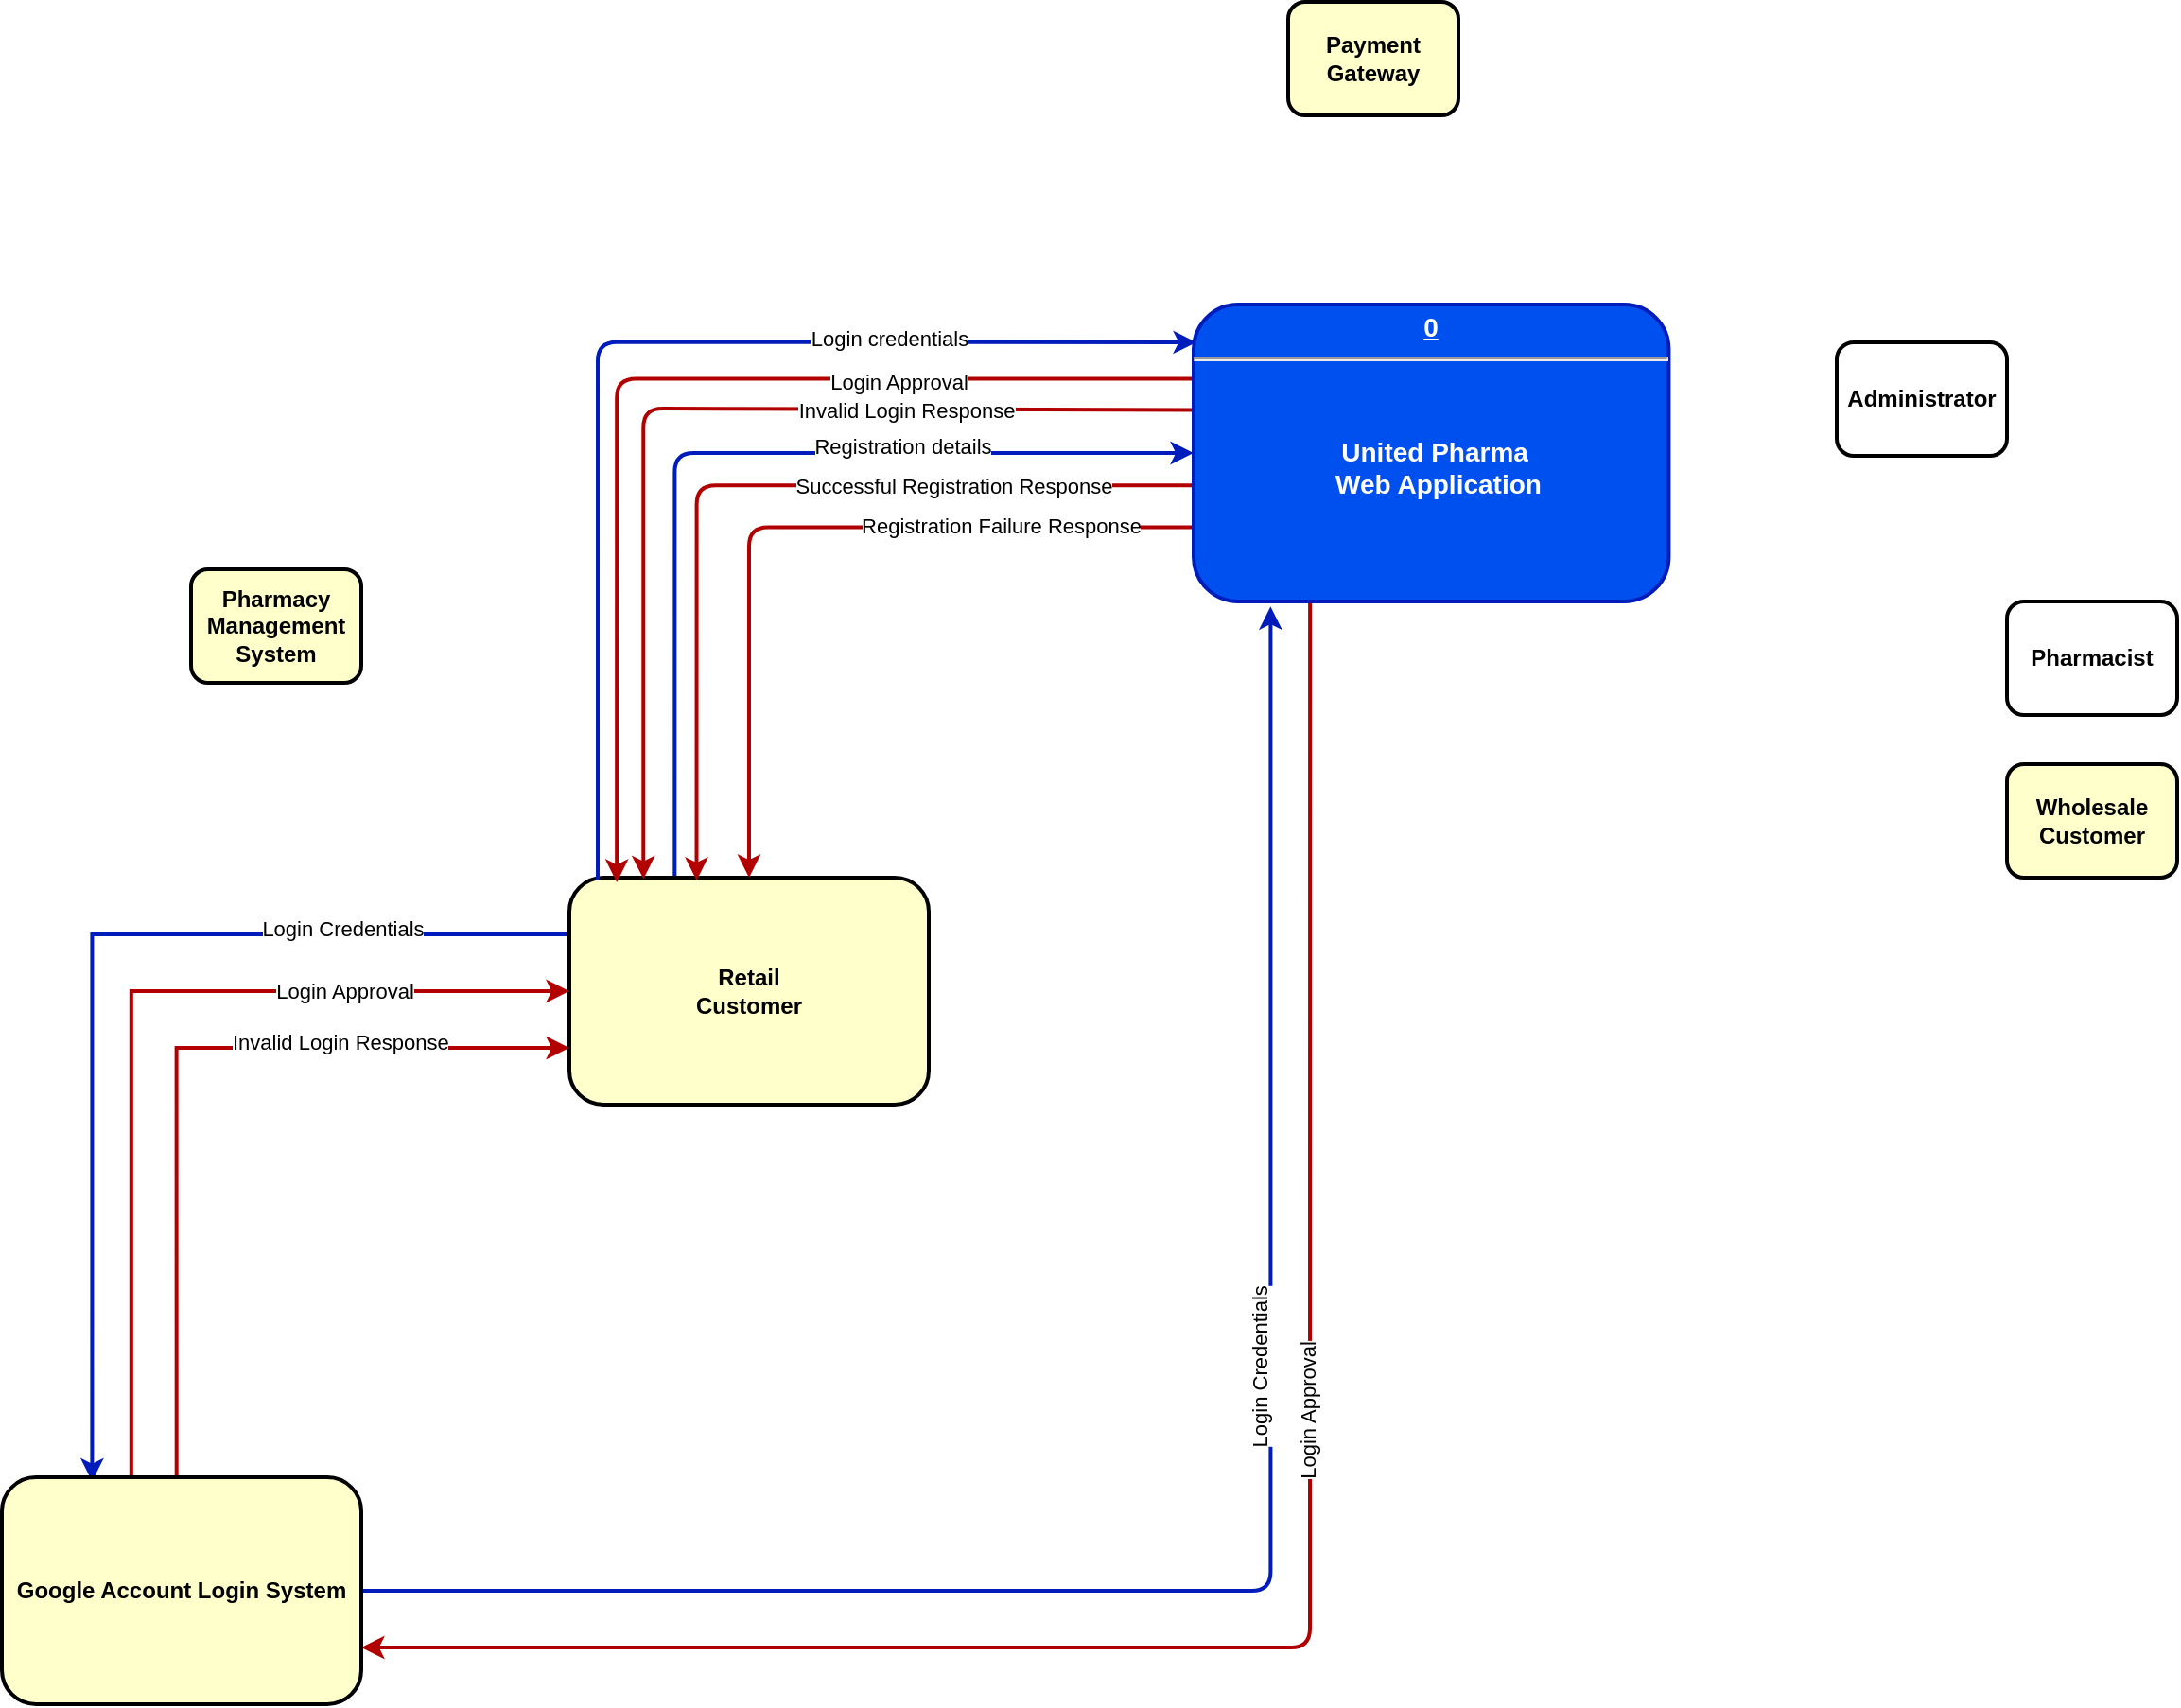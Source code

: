 <mxfile version="21.6.2" type="github">
  <diagram name="Page-1" id="c7558073-3199-34d8-9f00-42111426c3f3">
    <mxGraphModel dx="1035" dy="522" grid="1" gridSize="10" guides="1" tooltips="1" connect="1" arrows="1" fold="1" page="1" pageScale="1" pageWidth="1654" pageHeight="2336" background="none" math="0" shadow="0">
      <root>
        <mxCell id="0" />
        <mxCell id="1" parent="0" />
        <mxCell id="LAr76dedplg_a-63oy3K-29" style="edgeStyle=orthogonalEdgeStyle;rounded=1;orthogonalLoop=1;jettySize=auto;html=1;entryX=0;entryY=0.5;entryDx=0;entryDy=0;strokeWidth=2;exitX=0.293;exitY=-0.006;exitDx=0;exitDy=0;exitPerimeter=0;strokeColor=#001DBC;fillColor=#0050ef;" edge="1" parent="1" source="LEWASo-noqgJ5dtIMuOe-100" target="LEWASo-noqgJ5dtIMuOe-126">
          <mxGeometry relative="1" as="geometry" />
        </mxCell>
        <mxCell id="LAr76dedplg_a-63oy3K-30" value="Registration details" style="edgeLabel;html=1;align=center;verticalAlign=bottom;resizable=0;points=[];" vertex="1" connectable="0" parent="LAr76dedplg_a-63oy3K-29">
          <mxGeometry x="0.341" y="-5" relative="1" as="geometry">
            <mxPoint x="10" as="offset" />
          </mxGeometry>
        </mxCell>
        <mxCell id="LAr76dedplg_a-63oy3K-37" style="edgeStyle=orthogonalEdgeStyle;rounded=0;orthogonalLoop=1;jettySize=auto;html=1;entryX=0.251;entryY=0.019;entryDx=0;entryDy=0;entryPerimeter=0;strokeColor=#001DBC;strokeWidth=2;exitX=0;exitY=0.25;exitDx=0;exitDy=0;fillColor=#0050ef;" edge="1" parent="1" source="LEWASo-noqgJ5dtIMuOe-100" target="LAr76dedplg_a-63oy3K-36">
          <mxGeometry relative="1" as="geometry" />
        </mxCell>
        <mxCell id="LAr76dedplg_a-63oy3K-38" value="Login Credentials" style="edgeLabel;html=1;align=center;verticalAlign=middle;resizable=0;points=[];horizontal=1;" vertex="1" connectable="0" parent="LAr76dedplg_a-63oy3K-37">
          <mxGeometry x="-0.016" y="3" relative="1" as="geometry">
            <mxPoint x="129" y="-17" as="offset" />
          </mxGeometry>
        </mxCell>
        <mxCell id="LEWASo-noqgJ5dtIMuOe-100" value="Retail&#xa;Customer" style="whiteSpace=wrap;align=center;verticalAlign=middle;fontStyle=1;strokeWidth=2;fillColor=#FFFFCC;labelBackgroundColor=none;rounded=1;fillOpacity=100;" parent="1" vertex="1">
          <mxGeometry x="340" y="1123" width="190" height="120" as="geometry" />
        </mxCell>
        <mxCell id="LEWASo-noqgJ5dtIMuOe-97" value="Administrator" style="whiteSpace=wrap;align=center;verticalAlign=middle;fontStyle=1;strokeWidth=2;labelBackgroundColor=none;rounded=1;fillOpacity=100;" parent="1" vertex="1">
          <mxGeometry x="1010" y="840" width="90" height="60" as="geometry" />
        </mxCell>
        <mxCell id="LEWASo-noqgJ5dtIMuOe-98" value="Pharmacist" style="whiteSpace=wrap;align=center;verticalAlign=middle;fontStyle=1;strokeWidth=2;labelBackgroundColor=none;rounded=1;fillOpacity=100;" parent="1" vertex="1">
          <mxGeometry x="1100" y="977" width="90" height="60" as="geometry" />
        </mxCell>
        <mxCell id="LEWASo-noqgJ5dtIMuOe-99" value="Wholesale Customer" style="whiteSpace=wrap;align=center;verticalAlign=middle;fontStyle=1;strokeWidth=2;fillColor=#FFFFCC;labelBackgroundColor=none;rounded=1;fillOpacity=100;" parent="1" vertex="1">
          <mxGeometry x="1100" y="1063" width="90" height="60" as="geometry" />
        </mxCell>
        <mxCell id="LAr76dedplg_a-63oy3K-15" style="edgeStyle=orthogonalEdgeStyle;rounded=1;orthogonalLoop=1;jettySize=auto;html=1;exitX=0.079;exitY=0.01;exitDx=0;exitDy=0;strokeWidth=2;fillOpacity=100;strokeColor=#001DBC;entryX=0.006;entryY=0.127;entryDx=0;entryDy=0;exitPerimeter=0;elbow=vertical;entryPerimeter=0;fillColor=#0050ef;" edge="1" parent="1" source="LEWASo-noqgJ5dtIMuOe-100" target="LEWASo-noqgJ5dtIMuOe-126">
          <mxGeometry relative="1" as="geometry">
            <Array as="points">
              <mxPoint x="355" y="840" />
            </Array>
          </mxGeometry>
        </mxCell>
        <mxCell id="LAr76dedplg_a-63oy3K-26" value="Login credentials" style="edgeLabel;html=1;align=center;verticalAlign=middle;resizable=0;points=[];" vertex="1" connectable="0" parent="LAr76dedplg_a-63oy3K-15">
          <mxGeometry x="0.46" y="2" relative="1" as="geometry">
            <mxPoint as="offset" />
          </mxGeometry>
        </mxCell>
        <mxCell id="LAr76dedplg_a-63oy3K-17" style="edgeStyle=elbowEdgeStyle;rounded=1;orthogonalLoop=1;jettySize=auto;html=1;strokeWidth=2;fillColor=#e51400;strokeColor=#B20000;elbow=vertical;exitX=0.002;exitY=0.355;exitDx=0;exitDy=0;entryX=0.206;entryY=0.006;entryDx=0;entryDy=0;entryPerimeter=0;exitPerimeter=0;" edge="1" parent="1" source="LEWASo-noqgJ5dtIMuOe-126" target="LEWASo-noqgJ5dtIMuOe-100">
          <mxGeometry relative="1" as="geometry">
            <mxPoint x="380" y="1128" as="targetPoint" />
            <Array as="points">
              <mxPoint x="530" y="875" />
            </Array>
          </mxGeometry>
        </mxCell>
        <mxCell id="LAr76dedplg_a-63oy3K-28" value="Invalid Login Response" style="edgeLabel;html=1;align=center;verticalAlign=middle;resizable=0;points=[];" vertex="1" connectable="0" parent="LAr76dedplg_a-63oy3K-17">
          <mxGeometry x="-0.433" y="-3" relative="1" as="geometry">
            <mxPoint y="4" as="offset" />
          </mxGeometry>
        </mxCell>
        <mxCell id="LEWASo-noqgJ5dtIMuOe-101" value="Pharmacy Management System" style="whiteSpace=wrap;align=center;verticalAlign=middle;fontStyle=1;strokeWidth=2;fillColor=#FFFFCC;labelBackgroundColor=none;rounded=1;fillOpacity=100;" parent="1" vertex="1">
          <mxGeometry x="140" y="960" width="90" height="60" as="geometry" />
        </mxCell>
        <mxCell id="LEWASo-noqgJ5dtIMuOe-102" value="Payment Gateway" style="whiteSpace=wrap;align=center;verticalAlign=middle;fontStyle=1;strokeWidth=2;fillColor=#FFFFCC;labelBackgroundColor=none;rounded=1;fillOpacity=100;" parent="1" vertex="1">
          <mxGeometry x="720" y="660" width="90" height="60" as="geometry" />
        </mxCell>
        <mxCell id="LAr76dedplg_a-63oy3K-19" style="edgeStyle=orthogonalEdgeStyle;rounded=1;orthogonalLoop=1;jettySize=auto;html=1;strokeWidth=2;fillColor=#e51400;strokeColor=#B20000;entryX=0.132;entryY=0.021;entryDx=0;entryDy=0;entryPerimeter=0;elbow=vertical;exitX=0;exitY=0.25;exitDx=0;exitDy=0;" edge="1" parent="1" source="LEWASo-noqgJ5dtIMuOe-126" target="LEWASo-noqgJ5dtIMuOe-100">
          <mxGeometry relative="1" as="geometry">
            <mxPoint x="576.77" y="888.37" as="sourcePoint" />
            <mxPoint x="380" y="1127" as="targetPoint" />
            <Array as="points">
              <mxPoint x="365" y="859" />
            </Array>
          </mxGeometry>
        </mxCell>
        <mxCell id="LAr76dedplg_a-63oy3K-27" value="Login Approval" style="edgeLabel;html=1;align=center;verticalAlign=middle;resizable=0;points=[];" vertex="1" connectable="0" parent="LAr76dedplg_a-63oy3K-19">
          <mxGeometry x="-0.452" y="1" relative="1" as="geometry">
            <mxPoint as="offset" />
          </mxGeometry>
        </mxCell>
        <mxCell id="LAr76dedplg_a-63oy3K-31" style="edgeStyle=orthogonalEdgeStyle;rounded=1;orthogonalLoop=1;jettySize=auto;html=1;exitX=-0.002;exitY=0.609;exitDx=0;exitDy=0;entryX=0.354;entryY=0.012;entryDx=0;entryDy=0;entryPerimeter=0;strokeWidth=2;fillColor=#e51400;strokeColor=#B20000;exitPerimeter=0;" edge="1" parent="1" source="LEWASo-noqgJ5dtIMuOe-126" target="LEWASo-noqgJ5dtIMuOe-100">
          <mxGeometry relative="1" as="geometry" />
        </mxCell>
        <mxCell id="LAr76dedplg_a-63oy3K-32" value="Successful Registration Response" style="edgeLabel;html=1;align=center;verticalAlign=middle;resizable=0;points=[];labelPosition=center;verticalLabelPosition=middle;" vertex="1" connectable="0" parent="LAr76dedplg_a-63oy3K-31">
          <mxGeometry x="-0.377" y="1" relative="1" as="geometry">
            <mxPoint x="20" y="-1" as="offset" />
          </mxGeometry>
        </mxCell>
        <mxCell id="LAr76dedplg_a-63oy3K-33" style="edgeStyle=orthogonalEdgeStyle;rounded=1;orthogonalLoop=1;jettySize=auto;html=1;exitX=0;exitY=0.75;exitDx=0;exitDy=0;strokeWidth=2;fillColor=#e51400;strokeColor=#B20000;" edge="1" parent="1" source="LEWASo-noqgJ5dtIMuOe-126" target="LEWASo-noqgJ5dtIMuOe-100">
          <mxGeometry relative="1" as="geometry">
            <mxPoint x="440" y="1110" as="targetPoint" />
          </mxGeometry>
        </mxCell>
        <mxCell id="LAr76dedplg_a-63oy3K-34" value="Registration Failure Response" style="edgeLabel;html=1;align=center;verticalAlign=middle;resizable=0;points=[];" vertex="1" connectable="0" parent="LAr76dedplg_a-63oy3K-33">
          <mxGeometry x="-0.513" y="-1" relative="1" as="geometry">
            <mxPoint as="offset" />
          </mxGeometry>
        </mxCell>
        <mxCell id="LAr76dedplg_a-63oy3K-45" style="edgeStyle=orthogonalEdgeStyle;rounded=1;orthogonalLoop=1;jettySize=auto;html=1;exitX=0.245;exitY=0.987;exitDx=0;exitDy=0;entryX=1;entryY=0.75;entryDx=0;entryDy=0;strokeWidth=2;fillColor=#e51400;strokeColor=#B20000;exitPerimeter=0;" edge="1" parent="1" source="LEWASo-noqgJ5dtIMuOe-126" target="LAr76dedplg_a-63oy3K-36">
          <mxGeometry relative="1" as="geometry">
            <Array as="points">
              <mxPoint x="731" y="1530" />
            </Array>
          </mxGeometry>
        </mxCell>
        <mxCell id="LAr76dedplg_a-63oy3K-46" value="Login Approval" style="edgeLabel;html=1;align=center;verticalAlign=middle;resizable=0;points=[];horizontal=0;" vertex="1" connectable="0" parent="LAr76dedplg_a-63oy3K-45">
          <mxGeometry x="-0.185" y="5" relative="1" as="geometry">
            <mxPoint x="-6" as="offset" />
          </mxGeometry>
        </mxCell>
        <mxCell id="LEWASo-noqgJ5dtIMuOe-126" value="&lt;p style=&quot;margin: 4px 0px 0px; text-align: center; text-decoration: underline; font-size: 14px;&quot;&gt;0&lt;/p&gt;&lt;hr style=&quot;font-size: 14px;&quot;&gt;&lt;p style=&quot;margin: 0px 0px 0px 8px; font-size: 14px;&quot;&gt;&lt;br&gt;&lt;br&gt;&lt;/p&gt;&lt;p style=&quot;margin: 0px 0px 0px 8px; font-size: 14px;&quot;&gt;United Pharma&amp;nbsp;&lt;/p&gt;&lt;p style=&quot;margin: 0px 0px 0px 8px; font-size: 14px;&quot;&gt;Web Application&lt;/p&gt;" style="verticalAlign=middle;align=center;overflow=fill;fontSize=14;fontFamily=Helvetica;html=1;rounded=1;fontStyle=1;strokeWidth=2;labelBackgroundColor=none;fillOpacity=100;fillColor=#0050ef;strokeColor=#001DBC;fontColor=#ffffff;" parent="1" vertex="1">
          <mxGeometry x="670" y="820" width="251.22" height="157" as="geometry" />
        </mxCell>
        <mxCell id="LAr76dedplg_a-63oy3K-39" style="edgeStyle=orthogonalEdgeStyle;rounded=0;orthogonalLoop=1;jettySize=auto;html=1;exitX=0.36;exitY=0.025;exitDx=0;exitDy=0;entryX=0;entryY=0.5;entryDx=0;entryDy=0;fillColor=#e51400;strokeColor=#B20000;strokeWidth=2;exitPerimeter=0;" edge="1" parent="1" source="LAr76dedplg_a-63oy3K-36" target="LEWASo-noqgJ5dtIMuOe-100">
          <mxGeometry relative="1" as="geometry">
            <mxPoint x="408.26" y="1483.36" as="sourcePoint" />
            <mxPoint x="409.5" y="1243" as="targetPoint" />
            <Array as="points">
              <mxPoint x="108" y="1183" />
            </Array>
          </mxGeometry>
        </mxCell>
        <mxCell id="LAr76dedplg_a-63oy3K-40" value="Login Approval" style="edgeLabel;html=1;align=center;verticalAlign=middle;resizable=0;points=[];horizontal=1;" vertex="1" connectable="0" parent="LAr76dedplg_a-63oy3K-39">
          <mxGeometry x="-0.097" y="-2" relative="1" as="geometry">
            <mxPoint x="110" y="-38" as="offset" />
          </mxGeometry>
        </mxCell>
        <mxCell id="LAr76dedplg_a-63oy3K-41" style="edgeStyle=orthogonalEdgeStyle;rounded=0;orthogonalLoop=1;jettySize=auto;html=1;exitX=0.486;exitY=-0.003;exitDx=0;exitDy=0;entryX=0;entryY=0.75;entryDx=0;entryDy=0;exitPerimeter=0;strokeWidth=2;horizontal=1;fillColor=#e51400;strokeColor=#B20000;" edge="1" parent="1" source="LAr76dedplg_a-63oy3K-36" target="LEWASo-noqgJ5dtIMuOe-100">
          <mxGeometry relative="1" as="geometry">
            <mxPoint x="432.5" y="1480" as="sourcePoint" />
            <mxPoint x="432.5" y="1243" as="targetPoint" />
          </mxGeometry>
        </mxCell>
        <mxCell id="LAr76dedplg_a-63oy3K-42" value="Invalid Login Response" style="edgeLabel;html=1;align=left;verticalAlign=middle;resizable=0;points=[];horizontal=1;labelPosition=right;verticalLabelPosition=middle;" vertex="1" connectable="0" parent="LAr76dedplg_a-63oy3K-41">
          <mxGeometry x="0.09" y="-4" relative="1" as="geometry">
            <mxPoint x="18" y="-7" as="offset" />
          </mxGeometry>
        </mxCell>
        <mxCell id="LAr76dedplg_a-63oy3K-43" style="edgeStyle=orthogonalEdgeStyle;rounded=1;orthogonalLoop=1;jettySize=auto;html=1;exitX=1;exitY=0.5;exitDx=0;exitDy=0;strokeWidth=2;strokeColor=#001DBC;entryX=0.162;entryY=1.017;entryDx=0;entryDy=0;entryPerimeter=0;fillColor=#0050ef;" edge="1" parent="1" source="LAr76dedplg_a-63oy3K-36" target="LEWASo-noqgJ5dtIMuOe-126">
          <mxGeometry relative="1" as="geometry">
            <mxPoint x="720" y="970" as="targetPoint" />
          </mxGeometry>
        </mxCell>
        <mxCell id="LAr76dedplg_a-63oy3K-44" value="Login Credentials" style="edgeLabel;html=1;align=center;verticalAlign=middle;resizable=0;points=[];horizontal=0;" vertex="1" connectable="0" parent="LAr76dedplg_a-63oy3K-43">
          <mxGeometry x="0.196" y="6" relative="1" as="geometry">
            <mxPoint as="offset" />
          </mxGeometry>
        </mxCell>
        <mxCell id="LAr76dedplg_a-63oy3K-36" value="Google Account Login System" style="whiteSpace=wrap;align=center;verticalAlign=middle;fontStyle=1;strokeWidth=2;fillColor=#FFFFCC;labelBackgroundColor=none;rounded=1;fillOpacity=100;" vertex="1" parent="1">
          <mxGeometry x="40" y="1440" width="190" height="120" as="geometry" />
        </mxCell>
      </root>
    </mxGraphModel>
  </diagram>
</mxfile>
